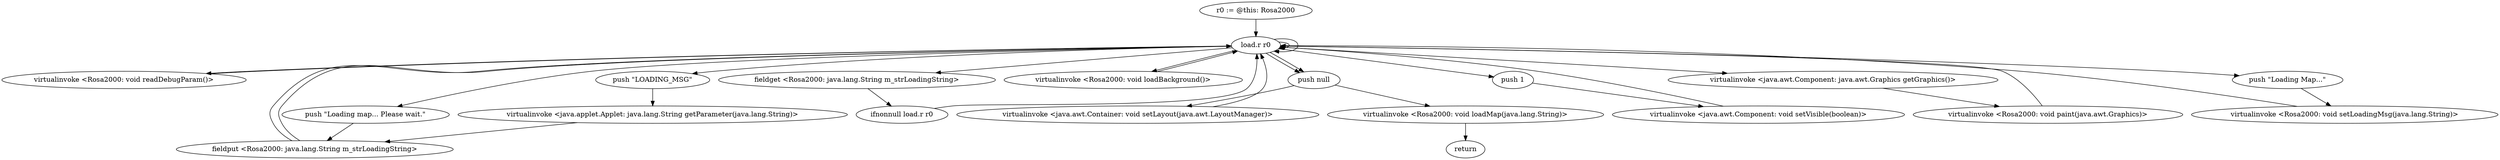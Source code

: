 digraph "" {
    "r0 := @this: Rosa2000"
    "load.r r0"
    "r0 := @this: Rosa2000"->"load.r r0";
    "virtualinvoke <Rosa2000: void readDebugParam()>"
    "load.r r0"->"virtualinvoke <Rosa2000: void readDebugParam()>";
    "virtualinvoke <Rosa2000: void readDebugParam()>"->"load.r r0";
    "load.r r0"->"load.r r0";
    "push \"LOADING_MSG\""
    "load.r r0"->"push \"LOADING_MSG\"";
    "virtualinvoke <java.applet.Applet: java.lang.String getParameter(java.lang.String)>"
    "push \"LOADING_MSG\""->"virtualinvoke <java.applet.Applet: java.lang.String getParameter(java.lang.String)>";
    "fieldput <Rosa2000: java.lang.String m_strLoadingString>"
    "virtualinvoke <java.applet.Applet: java.lang.String getParameter(java.lang.String)>"->"fieldput <Rosa2000: java.lang.String m_strLoadingString>";
    "fieldput <Rosa2000: java.lang.String m_strLoadingString>"->"load.r r0";
    "fieldget <Rosa2000: java.lang.String m_strLoadingString>"
    "load.r r0"->"fieldget <Rosa2000: java.lang.String m_strLoadingString>";
    "ifnonnull load.r r0"
    "fieldget <Rosa2000: java.lang.String m_strLoadingString>"->"ifnonnull load.r r0";
    "ifnonnull load.r r0"->"load.r r0";
    "push \"Loading map... Please wait.\""
    "load.r r0"->"push \"Loading map... Please wait.\"";
    "push \"Loading map... Please wait.\""->"fieldput <Rosa2000: java.lang.String m_strLoadingString>";
    "fieldput <Rosa2000: java.lang.String m_strLoadingString>"->"load.r r0";
    "push null"
    "load.r r0"->"push null";
    "virtualinvoke <java.awt.Container: void setLayout(java.awt.LayoutManager)>"
    "push null"->"virtualinvoke <java.awt.Container: void setLayout(java.awt.LayoutManager)>";
    "virtualinvoke <java.awt.Container: void setLayout(java.awt.LayoutManager)>"->"load.r r0";
    "virtualinvoke <Rosa2000: void loadBackground()>"
    "load.r r0"->"virtualinvoke <Rosa2000: void loadBackground()>";
    "virtualinvoke <Rosa2000: void loadBackground()>"->"load.r r0";
    "push 1"
    "load.r r0"->"push 1";
    "virtualinvoke <java.awt.Component: void setVisible(boolean)>"
    "push 1"->"virtualinvoke <java.awt.Component: void setVisible(boolean)>";
    "virtualinvoke <java.awt.Component: void setVisible(boolean)>"->"load.r r0";
    "load.r r0"->"load.r r0";
    "virtualinvoke <java.awt.Component: java.awt.Graphics getGraphics()>"
    "load.r r0"->"virtualinvoke <java.awt.Component: java.awt.Graphics getGraphics()>";
    "virtualinvoke <Rosa2000: void paint(java.awt.Graphics)>"
    "virtualinvoke <java.awt.Component: java.awt.Graphics getGraphics()>"->"virtualinvoke <Rosa2000: void paint(java.awt.Graphics)>";
    "virtualinvoke <Rosa2000: void paint(java.awt.Graphics)>"->"load.r r0";
    "push \"Loading Map...\""
    "load.r r0"->"push \"Loading Map...\"";
    "virtualinvoke <Rosa2000: void setLoadingMsg(java.lang.String)>"
    "push \"Loading Map...\""->"virtualinvoke <Rosa2000: void setLoadingMsg(java.lang.String)>";
    "virtualinvoke <Rosa2000: void setLoadingMsg(java.lang.String)>"->"load.r r0";
    "load.r r0"->"push null";
    "virtualinvoke <Rosa2000: void loadMap(java.lang.String)>"
    "push null"->"virtualinvoke <Rosa2000: void loadMap(java.lang.String)>";
    "return"
    "virtualinvoke <Rosa2000: void loadMap(java.lang.String)>"->"return";
}
